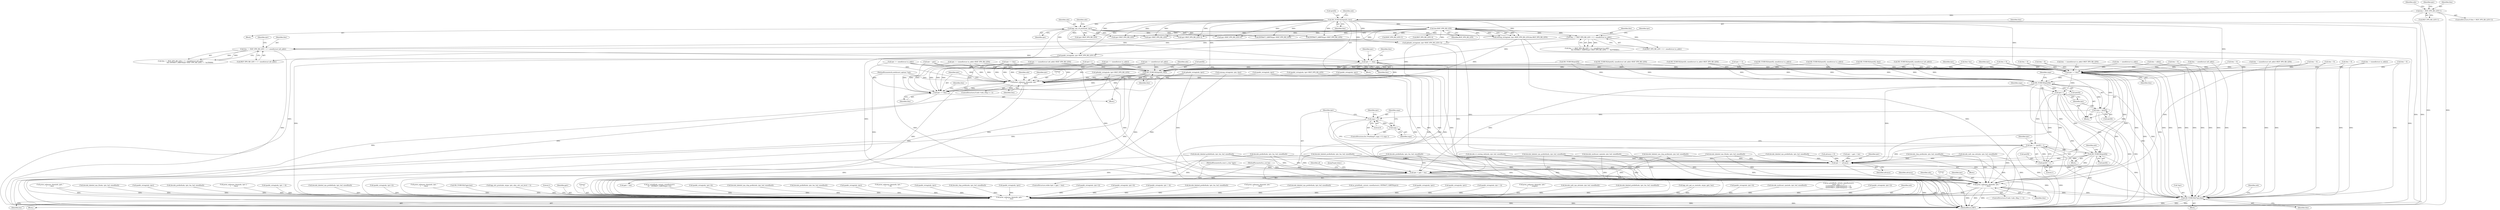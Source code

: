 digraph "0_tcpdump_af2cf04a9394c1a56227c2289ae8da262828294a@pointer" {
"1001084" [label="(Call,tptr += tlen)"];
"1001029" [label="(Call,tlen == BGP_VPN_RD_LEN + 4 + sizeof(struct in_addr))"];
"1001024" [label="(Call,tlen-BGP_VPN_RD_LEN)"];
"1001005" [label="(Call,ND_TCHECK2(tptr[0], tlen))"];
"1000990" [label="(Call,tlen < BGP_VPN_RD_LEN+1)"];
"1001058" [label="(Call,tlen == BGP_VPN_RD_LEN + 3 + sizeof(struct in6_addr))"];
"1001016" [label="(Call,bgp_vpn_rd_print(ndo, tptr))"];
"1001092" [label="(Call,ND_TCHECK2(tptr[0], tlen))"];
"1001111" [label="(Call,print_unknown_data(ndo, tptr, \"\n\t    \", tlen))"];
"1001116" [label="(Call,tptr += tlen)"];
"1002940" [label="(Call,print_unknown_data(ndo, pptr, \"\n\t    \", len))"];
"1001130" [label="(Call,tptr += tlen)"];
"1001133" [label="(Call,ND_TCHECK(tptr[0]))"];
"1001137" [label="(Call,snpa = tptr[0])"];
"1001154" [label="(Call,snpa > 0)"];
"1001157" [label="(Call,snpa--)"];
"1001142" [label="(Call,tptr++)"];
"1001160" [label="(Call,ND_TCHECK(tptr[0]))"];
"1001172" [label="(Call,tptr += tptr[0] + 1)"];
"1001174" [label="(Call,tptr[0] + 1)"];
"1001186" [label="(Call,tptr < pptr + len)"];
"1001634" [label="(Call,print_unknown_data(ndo, tptr, \"\n\t    \", tlen))"];
"1001616" [label="(Call,ND_TCHECK2(*tptr,tlen))"];
"1001653" [label="(Call,tptr += advance)"];
"1000990" [label="(Call,tlen < BGP_VPN_RD_LEN+1)"];
"1000705" [label="(Call,tptr++)"];
"1001187" [label="(Identifier,tptr)"];
"1001154" [label="(Call,snpa > 0)"];
"1001020" [label="(Identifier,ndo)"];
"1001157" [label="(Call,snpa--)"];
"1001837" [label="(Call,decode_prefix6(ndo, tptr, len, buf, sizeof(buf)))"];
"1000568" [label="(Call,ipaddr_string(ndo, tptr))"];
"1001015" [label="(Block,)"];
"1001017" [label="(Identifier,ndo)"];
"1001105" [label="(ControlStructure,if (ndo->ndo_vflag <= 1))"];
"1002397" [label="(Call,print_unknown_data(ndo, tptr, \"\n\t      \", 8))"];
"1000332" [label="(Call,ipaddr_string(ndo, tptr))"];
"1000851" [label="(Call,ND_TCHECK2(tptr[0], sizeof(struct in6_addr)))"];
"1001137" [label="(Call,snpa = tptr[0])"];
"1001981" [label="(Call,decode_clnp_prefix(ndo, tptr, buf, sizeof(buf)))"];
"1001092" [label="(Call,ND_TCHECK2(tptr[0], tlen))"];
"1002535" [label="(Call,ipaddr_string(ndo, tptr))"];
"1001005" [label="(Call,ND_TCHECK2(tptr[0], tlen))"];
"1001636" [label="(Identifier,tptr)"];
"1000921" [label="(Call,tptr += (sizeof(struct in6_addr)+BGP_VPN_RD_LEN))"];
"1001004" [label="(Block,)"];
"1001040" [label="(Identifier,tptr)"];
"1002238" [label="(Call,ipaddr_string(ndo, tptr+2))"];
"1002222" [label="(Call,ipaddr_string(ndo, tptr+4))"];
"1001640" [label="(Identifier,advance)"];
"1000690" [label="(Call,tptr +=3)"];
"1001634" [label="(Call,print_unknown_data(ndo, tptr, \"\n\t    \", tlen))"];
"1001096" [label="(Identifier,tlen)"];
"1002571" [label="(Call,print_unknown_data(ndo, tptr, \"\n\t      \", tlen))"];
"1001313" [label="(Call,decode_rt_routing_info(ndo, tptr, buf, sizeof(buf)))"];
"1000963" [label="(Call,tptr += (sizeof(struct in_addr)))"];
"1001616" [label="(Call,ND_TCHECK2(*tptr,tlen))"];
"1002654" [label="(Call,print_unknown_data(ndo, tptr,\"\n\t      \", length))"];
"1002045" [label="(Call,decode_mdt_vpn_nlri(ndo, tptr, buf, sizeof(buf)))"];
"1000794" [label="(Call,tlen = 0)"];
"1001877" [label="(Call,decode_labeled_prefix6(ndo, tptr, len, buf, sizeof(buf)))"];
"1001112" [label="(Identifier,ndo)"];
"1000129" [label="(MethodParameterIn,u_int len)"];
"1002501" [label="(Call,ipaddr_string(ndo, tptr+4))"];
"1001000" [label="(Call,tlen = 0)"];
"1000869" [label="(Call,tptr += sizeof(struct in6_addr))"];
"1001116" [label="(Call,tptr += tlen)"];
"1002077" [label="(Call,decode_multicast_vpn(ndo, tptr, buf, sizeof(buf)))"];
"1001050" [label="(Call,tptr+BGP_VPN_RD_LEN+4)"];
"1000768" [label="(Call,ipaddr_string(ndo, tptr))"];
"1000771" [label="(Call,tlen -= sizeof(struct in_addr))"];
"1001628" [label="(ControlStructure,if (ndo->ndo_vflag <= 1))"];
"1001172" [label="(Call,tptr += tptr[0] + 1)"];
"1001653" [label="(Call,tptr += advance)"];
"1001241" [label="(Call,decode_labeled_prefix4(ndo, tptr, len, buf, sizeof(buf)))"];
"1000259" [label="(Call,as_printf(ndo, astostr, sizeof(astostr),\n\t\t\t\tas_size == 2 ?\n\t\t\t\tEXTRACT_16BITS(&tptr[2 + i]) :\n\t\t\t\tEXTRACT_32BITS(&tptr[2 + i])))"];
"1000940" [label="(Call,tlen = 0)"];
"1000865" [label="(Call,tlen -= sizeof(struct in6_addr))"];
"1002303" [label="(Call,ipaddr_string(ndo, tptr+2))"];
"1002941" [label="(Identifier,ndo)"];
"1000888" [label="(Call,tlen = 0)"];
"1002921" [label="(Call,print_unknown_data(ndo, pptr, \"\n\t    \", len))"];
"1001198" [label="(Block,)"];
"1001949" [label="(Call,decode_labeled_vpn_l2(ndo, tptr, buf, sizeof(buf)))"];
"1000146" [label="(Call,tlen=len)"];
"1001655" [label="(Identifier,advance)"];
"1001622" [label="(Identifier,ndo)"];
"1002518" [label="(Call,ipaddr_string(ndo, tptr))"];
"1000915" [label="(Call,tlen -= (sizeof(struct in6_addr)+BGP_VPN_RD_LEN))"];
"1001191" [label="(Block,)"];
"1001059" [label="(Identifier,tlen)"];
"1001085" [label="(Identifier,tptr)"];
"1002940" [label="(Call,print_unknown_data(ndo, pptr, \"\n\t    \", len))"];
"1002950" [label="(MethodReturn,RET)"];
"1001026" [label="(Identifier,BGP_VPN_RD_LEN)"];
"1001725" [label="(Call,decode_prefix4(ndo, tptr, len, buf, sizeof(buf)))"];
"1001019" [label="(Call,isonsap_string(ndo, tptr+BGP_VPN_RD_LEN,tlen-BGP_VPN_RD_LEN))"];
"1000846" [label="(Call,tlen = 0)"];
"1000757" [label="(Call,ND_TCHECK2(tptr[0], sizeof(struct in_addr)))"];
"1000959" [label="(Call,tlen -= (sizeof(struct in_addr)))"];
"1000128" [label="(MethodParameterIn,const u_char *pptr)"];
"1000992" [label="(Call,BGP_VPN_RD_LEN+1)"];
"1001158" [label="(Identifier,snpa)"];
"1001016" [label="(Call,bgp_vpn_rd_print(ndo, tptr))"];
"1001081" [label="(Call,BGP_VPN_RD_LEN+3)"];
"1001155" [label="(Identifier,snpa)"];
"1001058" [label="(Call,tlen == BGP_VPN_RD_LEN + 3 + sizeof(struct in6_addr))"];
"1001638" [label="(Identifier,tlen)"];
"1001139" [label="(Call,tptr[0])"];
"1001018" [label="(Identifier,tptr)"];
"1001077" [label="(Call,ip6addr_string(ndo, tptr+BGP_VPN_RD_LEN+3))"];
"1002128" [label="(Call,print_unknown_data(ndo, tptr-3, \"\n\t    \", tlen))"];
"1000429" [label="(Call,ipaddr_string(ndo, tptr + 4))"];
"1001166" [label="(Identifier,ndo)"];
"1001281" [label="(Call,decode_labeled_vpn_prefix4(ndo, tptr, buf, sizeof(buf)))"];
"1001006" [label="(Call,tptr[0])"];
"1000982" [label="(Call,tptr += tlen)"];
"1001917" [label="(Call,decode_labeled_vpn_prefix6(ndo, tptr, buf, sizeof(buf)))"];
"1000143" [label="(Call,tptr = pptr)"];
"1001048" [label="(Call,ipaddr_string(ndo, tptr+BGP_VPN_RD_LEN+4))"];
"1001553" [label="(Call,decode_clnp_prefix(ndo, tptr, buf, sizeof(buf)))"];
"1001173" [label="(Identifier,tptr)"];
"1001174" [label="(Call,tptr[0] + 1)"];
"1001028" [label="(Call,tlen == BGP_VPN_RD_LEN + 4 + sizeof(struct in_addr)\n                                    && EXTRACT_32BITS(tptr+BGP_VPN_RD_LEN) ==  0x47000601)"];
"1001649" [label="(Call,advance < 0)"];
"1000998" [label="(Identifier,ndo)"];
"1001118" [label="(Identifier,tlen)"];
"1001201" [label="(Call,decode_prefix4(ndo, tptr, len, buf, sizeof(buf)))"];
"1001160" [label="(Call,ND_TCHECK(tptr[0]))"];
"1000945" [label="(Call,ND_TCHECK2(tptr[0], sizeof(struct in_addr)))"];
"1000910" [label="(Call,ip6addr_string(ndo, tptr+BGP_VPN_RD_LEN))"];
"1000978" [label="(Call,isonsap_string(ndo, tptr, tlen))"];
"1001153" [label="(ControlStructure,for (/*nothing*/; snpa > 0; snpa--))"];
"1001029" [label="(Call,tlen == BGP_VPN_RD_LEN + 4 + sizeof(struct in_addr))"];
"1001007" [label="(Identifier,tptr)"];
"1001087" [label="(Call,tlen = 0)"];
"1001138" [label="(Identifier,snpa)"];
"1001130" [label="(Call,tptr += tlen)"];
"1001188" [label="(Call,pptr + len)"];
"1001159" [label="(Block,)"];
"1002317" [label="(Call,ipaddr_string(ndo, tptr+2))"];
"1001024" [label="(Call,tlen-BGP_VPN_RD_LEN)"];
"1000739" [label="(Block,)"];
"1001161" [label="(Call,tptr[0])"];
"1000126" [label="(MethodParameterIn,netdissect_options *ndo)"];
"1000683" [label="(Call,print_unknown_data(ndo, tptr, \"\n\t    \", tlen))"];
"1001619" [label="(Identifier,tlen)"];
"1000693" [label="(Call,ND_TCHECK(tptr[0]))"];
"1001143" [label="(Identifier,tptr)"];
"1001012" [label="(Identifier,ndo)"];
"1001021" [label="(Call,tptr+BGP_VPN_RD_LEN)"];
"1000775" [label="(Call,tptr += sizeof(struct in_addr))"];
"1001079" [label="(Call,tptr+BGP_VPN_RD_LEN+3)"];
"1000862" [label="(Call,ip6addr_string(ndo, tptr))"];
"1001031" [label="(Call,BGP_VPN_RD_LEN + 4 + sizeof(struct in_addr))"];
"1002936" [label="(Call,ND_TCHECK2(*pptr,len))"];
"1000991" [label="(Identifier,tlen)"];
"1001635" [label="(Identifier,ndo)"];
"1000827" [label="(Call,tptr += (sizeof(struct in_addr)+BGP_VPN_RD_LEN))"];
"1001133" [label="(Call,ND_TCHECK(tptr[0]))"];
"1001178" [label="(Literal,1)"];
"1001052" [label="(Call,BGP_VPN_RD_LEN+4)"];
"1001038" [label="(Call,EXTRACT_32BITS(tptr+BGP_VPN_RD_LEN))"];
"1001521" [label="(Call,decode_labeled_vpn_l2(ndo, tptr, buf, sizeof(buf)))"];
"1000719" [label="(Call,tlen > 0)"];
"1001111" [label="(Call,print_unknown_data(ndo, tptr, \"\n\t    \", tlen))"];
"1002828" [label="(Call,bgp_attr_print(ndo, atype, tptr, alen, attr_set_level + 1))"];
"1000968" [label="(Call,ND_TCHECK2(tptr[0], tlen))"];
"1001134" [label="(Call,tptr[0])"];
"1000893" [label="(Call,ND_TCHECK2(tptr[0], sizeof(struct in6_addr)+BGP_VPN_RD_LEN))"];
"1002946" [label="(Literal,1)"];
"1001656" [label="(JumpTarget,done:)"];
"1001115" [label="(Identifier,tlen)"];
"1001142" [label="(Call,tptr++)"];
"1000201" [label="(Call,bgp_attr_get_as_size(ndo, atype, pptr, len))"];
"1001637" [label="(Literal,\"\n\t    \")"];
"1001113" [label="(Identifier,tptr)"];
"1001114" [label="(Literal,\"\n\t    \")"];
"1001068" [label="(Call,tptr+BGP_VPN_RD_LEN)"];
"1002942" [label="(Identifier,pptr)"];
"1002943" [label="(Literal,\"\n\t    \")"];
"1002256" [label="(Call,as_printf(ndo, astostr, sizeof(astostr),\n\t\t\t    EXTRACT_32BITS(tptr+2)))"];
"1001489" [label="(Call,decode_labeled_vpn_prefix6(ndo, tptr, buf, sizeof(buf)))"];
"1002480" [label="(Call,ipaddr_string(ndo, tptr+4))"];
"1001642" [label="(Call,tptr = pptr + len)"];
"1001057" [label="(Call,tlen == BGP_VPN_RD_LEN + 3 + sizeof(struct in6_addr)\n                                         && EXTRACT_24BITS(tptr+BGP_VPN_RD_LEN) ==  0x350000)"];
"1001156" [label="(Literal,0)"];
"1001039" [label="(Call,tptr+BGP_VPN_RD_LEN)"];
"1002013" [label="(Call,decode_labeled_vpn_clnp_prefix(ndo, tptr, buf, sizeof(buf)))"];
"1000985" [label="(Call,tlen = 0)"];
"1001025" [label="(Identifier,tlen)"];
"1001449" [label="(Call,decode_labeled_prefix6(ndo, tptr, len, buf, sizeof(buf)))"];
"1001185" [label="(ControlStructure,while (tptr < pptr + len))"];
"1001099" [label="(Identifier,ndo)"];
"1001131" [label="(Identifier,tptr)"];
"1002944" [label="(Identifier,len)"];
"1000464" [label="(Call,ipaddr_string(ndo, tptr + 4))"];
"1001195" [label="(Identifier,af)"];
"1001067" [label="(Call,EXTRACT_24BITS(tptr+BGP_VPN_RD_LEN))"];
"1001765" [label="(Call,decode_labeled_prefix4(ndo, tptr, len, buf, sizeof(buf)))"];
"1001377" [label="(Call,decode_mdt_vpn_nlri(ndo, tptr, buf, sizeof(buf)))"];
"1001135" [label="(Identifier,tptr)"];
"1001009" [label="(Identifier,tlen)"];
"1000752" [label="(Call,tlen = 0)"];
"1001805" [label="(Call,decode_labeled_vpn_prefix4(ndo, tptr, buf, sizeof(buf)))"];
"1001585" [label="(Call,decode_labeled_vpn_clnp_prefix(ndo, tptr, buf, sizeof(buf)))"];
"1001145" [label="(Identifier,snpa)"];
"1002935" [label="(Block,)"];
"1000151" [label="(Block,)"];
"1001030" [label="(Identifier,tlen)"];
"1000956" [label="(Call,ipaddr_string(ndo, tptr))"];
"1000816" [label="(Call,ipaddr_string(ndo, tptr+BGP_VPN_RD_LEN))"];
"1001120" [label="(Identifier,tlen)"];
"1001186" [label="(Call,tptr < pptr + len)"];
"1001088" [label="(Identifier,tlen)"];
"1002682" [label="(Call,as_printf(ndo, astostr, sizeof(astostr), EXTRACT_32BITS(tptr)))"];
"1001345" [label="(Call,decode_multicast_vpn(ndo, tptr, buf, sizeof(buf)))"];
"1001654" [label="(Identifier,tptr)"];
"1002555" [label="(Call,ipaddr_string(ndo, tptr))"];
"1000599" [label="(Call,ipaddr_string(ndo, tptr))"];
"1001162" [label="(Identifier,tptr)"];
"1001060" [label="(Call,BGP_VPN_RD_LEN + 3 + sizeof(struct in6_addr))"];
"1000799" [label="(Call,ND_TCHECK2(tptr[0], sizeof(struct in_addr)+BGP_VPN_RD_LEN))"];
"1001117" [label="(Identifier,tptr)"];
"1001093" [label="(Call,tptr[0])"];
"1001617" [label="(Call,*tptr)"];
"1001132" [label="(Identifier,tlen)"];
"1000989" [label="(ControlStructure,if (tlen < BGP_VPN_RD_LEN+1))"];
"1001175" [label="(Call,tptr[0])"];
"1001409" [label="(Call,decode_prefix6(ndo, tptr, len, buf, sizeof(buf)))"];
"1000821" [label="(Call,tlen -= (sizeof(struct in_addr)+BGP_VPN_RD_LEN))"];
"1000409" [label="(Call,ipaddr_string(ndo, tptr + 2))"];
"1001086" [label="(Identifier,tlen)"];
"1001084" [label="(Call,tptr += tlen)"];
"1001069" [label="(Identifier,tptr)"];
"1000702" [label="(Call,tlen = nhlen)"];
"1001084" -> "1001004"  [label="AST: "];
"1001084" -> "1001086"  [label="CFG: "];
"1001085" -> "1001084"  [label="AST: "];
"1001086" -> "1001084"  [label="AST: "];
"1001088" -> "1001084"  [label="CFG: "];
"1001084" -> "1002950"  [label="DDG: "];
"1001029" -> "1001084"  [label="DDG: "];
"1001058" -> "1001084"  [label="DDG: "];
"1001005" -> "1001084"  [label="DDG: "];
"1001016" -> "1001084"  [label="DDG: "];
"1001084" -> "1001092"  [label="DDG: "];
"1001084" -> "1001111"  [label="DDG: "];
"1001084" -> "1001116"  [label="DDG: "];
"1001084" -> "1001130"  [label="DDG: "];
"1001029" -> "1001028"  [label="AST: "];
"1001029" -> "1001031"  [label="CFG: "];
"1001030" -> "1001029"  [label="AST: "];
"1001031" -> "1001029"  [label="AST: "];
"1001040" -> "1001029"  [label="CFG: "];
"1001028" -> "1001029"  [label="CFG: "];
"1001029" -> "1002950"  [label="DDG: "];
"1001029" -> "1001028"  [label="DDG: "];
"1001029" -> "1001028"  [label="DDG: "];
"1001024" -> "1001029"  [label="DDG: "];
"1001024" -> "1001029"  [label="DDG: "];
"1001029" -> "1001058"  [label="DDG: "];
"1001024" -> "1001019"  [label="AST: "];
"1001024" -> "1001026"  [label="CFG: "];
"1001025" -> "1001024"  [label="AST: "];
"1001026" -> "1001024"  [label="AST: "];
"1001019" -> "1001024"  [label="CFG: "];
"1001024" -> "1001019"  [label="DDG: "];
"1001024" -> "1001019"  [label="DDG: "];
"1001005" -> "1001024"  [label="DDG: "];
"1001024" -> "1001031"  [label="DDG: "];
"1001024" -> "1001038"  [label="DDG: "];
"1001024" -> "1001039"  [label="DDG: "];
"1001024" -> "1001048"  [label="DDG: "];
"1001024" -> "1001050"  [label="DDG: "];
"1001024" -> "1001052"  [label="DDG: "];
"1001024" -> "1001058"  [label="DDG: "];
"1001024" -> "1001060"  [label="DDG: "];
"1001024" -> "1001067"  [label="DDG: "];
"1001024" -> "1001068"  [label="DDG: "];
"1001024" -> "1001077"  [label="DDG: "];
"1001024" -> "1001079"  [label="DDG: "];
"1001024" -> "1001081"  [label="DDG: "];
"1001005" -> "1001004"  [label="AST: "];
"1001005" -> "1001009"  [label="CFG: "];
"1001006" -> "1001005"  [label="AST: "];
"1001009" -> "1001005"  [label="AST: "];
"1001012" -> "1001005"  [label="CFG: "];
"1001005" -> "1002950"  [label="DDG: "];
"1001005" -> "1002950"  [label="DDG: "];
"1000990" -> "1001005"  [label="DDG: "];
"1001005" -> "1001016"  [label="DDG: "];
"1001005" -> "1001019"  [label="DDG: "];
"1001005" -> "1001021"  [label="DDG: "];
"1001005" -> "1001038"  [label="DDG: "];
"1001005" -> "1001039"  [label="DDG: "];
"1001005" -> "1001048"  [label="DDG: "];
"1001005" -> "1001050"  [label="DDG: "];
"1001005" -> "1001067"  [label="DDG: "];
"1001005" -> "1001068"  [label="DDG: "];
"1001005" -> "1001077"  [label="DDG: "];
"1001005" -> "1001079"  [label="DDG: "];
"1001005" -> "1001092"  [label="DDG: "];
"1001005" -> "1001130"  [label="DDG: "];
"1001005" -> "1001133"  [label="DDG: "];
"1000990" -> "1000989"  [label="AST: "];
"1000990" -> "1000992"  [label="CFG: "];
"1000991" -> "1000990"  [label="AST: "];
"1000992" -> "1000990"  [label="AST: "];
"1000998" -> "1000990"  [label="CFG: "];
"1001007" -> "1000990"  [label="CFG: "];
"1000990" -> "1002950"  [label="DDG: "];
"1000990" -> "1002950"  [label="DDG: "];
"1001058" -> "1001057"  [label="AST: "];
"1001058" -> "1001060"  [label="CFG: "];
"1001059" -> "1001058"  [label="AST: "];
"1001060" -> "1001058"  [label="AST: "];
"1001069" -> "1001058"  [label="CFG: "];
"1001057" -> "1001058"  [label="CFG: "];
"1001058" -> "1002950"  [label="DDG: "];
"1001058" -> "1001057"  [label="DDG: "];
"1001058" -> "1001057"  [label="DDG: "];
"1001016" -> "1001015"  [label="AST: "];
"1001016" -> "1001018"  [label="CFG: "];
"1001017" -> "1001016"  [label="AST: "];
"1001018" -> "1001016"  [label="AST: "];
"1001020" -> "1001016"  [label="CFG: "];
"1001016" -> "1002950"  [label="DDG: "];
"1001016" -> "1001019"  [label="DDG: "];
"1001016" -> "1001019"  [label="DDG: "];
"1001016" -> "1001021"  [label="DDG: "];
"1001016" -> "1001038"  [label="DDG: "];
"1001016" -> "1001039"  [label="DDG: "];
"1001016" -> "1001048"  [label="DDG: "];
"1001016" -> "1001050"  [label="DDG: "];
"1001016" -> "1001067"  [label="DDG: "];
"1001016" -> "1001068"  [label="DDG: "];
"1001016" -> "1001077"  [label="DDG: "];
"1001016" -> "1001079"  [label="DDG: "];
"1001092" -> "1000739"  [label="AST: "];
"1001092" -> "1001096"  [label="CFG: "];
"1001093" -> "1001092"  [label="AST: "];
"1001096" -> "1001092"  [label="AST: "];
"1001099" -> "1001092"  [label="CFG: "];
"1001092" -> "1002950"  [label="DDG: "];
"1001092" -> "1002950"  [label="DDG: "];
"1000757" -> "1001092"  [label="DDG: "];
"1000945" -> "1001092"  [label="DDG: "];
"1000799" -> "1001092"  [label="DDG: "];
"1000893" -> "1001092"  [label="DDG: "];
"1000982" -> "1001092"  [label="DDG: "];
"1000921" -> "1001092"  [label="DDG: "];
"1000963" -> "1001092"  [label="DDG: "];
"1000968" -> "1001092"  [label="DDG: "];
"1000775" -> "1001092"  [label="DDG: "];
"1000869" -> "1001092"  [label="DDG: "];
"1000851" -> "1001092"  [label="DDG: "];
"1000143" -> "1001092"  [label="DDG: "];
"1000705" -> "1001092"  [label="DDG: "];
"1000827" -> "1001092"  [label="DDG: "];
"1000693" -> "1001092"  [label="DDG: "];
"1000690" -> "1001092"  [label="DDG: "];
"1000719" -> "1001092"  [label="DDG: "];
"1000146" -> "1001092"  [label="DDG: "];
"1001092" -> "1001111"  [label="DDG: "];
"1001092" -> "1001111"  [label="DDG: "];
"1001092" -> "1001116"  [label="DDG: "];
"1001092" -> "1001116"  [label="DDG: "];
"1001111" -> "1001105"  [label="AST: "];
"1001111" -> "1001115"  [label="CFG: "];
"1001112" -> "1001111"  [label="AST: "];
"1001113" -> "1001111"  [label="AST: "];
"1001114" -> "1001111"  [label="AST: "];
"1001115" -> "1001111"  [label="AST: "];
"1001117" -> "1001111"  [label="CFG: "];
"1001111" -> "1002950"  [label="DDG: "];
"1001111" -> "1002950"  [label="DDG: "];
"1001048" -> "1001111"  [label="DDG: "];
"1000910" -> "1001111"  [label="DDG: "];
"1001019" -> "1001111"  [label="DDG: "];
"1000862" -> "1001111"  [label="DDG: "];
"1000816" -> "1001111"  [label="DDG: "];
"1000978" -> "1001111"  [label="DDG: "];
"1000768" -> "1001111"  [label="DDG: "];
"1001077" -> "1001111"  [label="DDG: "];
"1000956" -> "1001111"  [label="DDG: "];
"1000126" -> "1001111"  [label="DDG: "];
"1000963" -> "1001111"  [label="DDG: "];
"1000143" -> "1001111"  [label="DDG: "];
"1000982" -> "1001111"  [label="DDG: "];
"1000921" -> "1001111"  [label="DDG: "];
"1000775" -> "1001111"  [label="DDG: "];
"1000869" -> "1001111"  [label="DDG: "];
"1000705" -> "1001111"  [label="DDG: "];
"1000827" -> "1001111"  [label="DDG: "];
"1001111" -> "1001116"  [label="DDG: "];
"1001111" -> "1001116"  [label="DDG: "];
"1001111" -> "1002940"  [label="DDG: "];
"1001116" -> "1000739"  [label="AST: "];
"1001116" -> "1001118"  [label="CFG: "];
"1001117" -> "1001116"  [label="AST: "];
"1001118" -> "1001116"  [label="AST: "];
"1001120" -> "1001116"  [label="CFG: "];
"1001116" -> "1002950"  [label="DDG: "];
"1000963" -> "1001116"  [label="DDG: "];
"1000143" -> "1001116"  [label="DDG: "];
"1000982" -> "1001116"  [label="DDG: "];
"1000921" -> "1001116"  [label="DDG: "];
"1000775" -> "1001116"  [label="DDG: "];
"1000869" -> "1001116"  [label="DDG: "];
"1000705" -> "1001116"  [label="DDG: "];
"1000827" -> "1001116"  [label="DDG: "];
"1002940" -> "1002935"  [label="AST: "];
"1002940" -> "1002944"  [label="CFG: "];
"1002941" -> "1002940"  [label="AST: "];
"1002942" -> "1002940"  [label="AST: "];
"1002943" -> "1002940"  [label="AST: "];
"1002944" -> "1002940"  [label="AST: "];
"1002946" -> "1002940"  [label="CFG: "];
"1002940" -> "1002950"  [label="DDG: "];
"1002940" -> "1002950"  [label="DDG: "];
"1002940" -> "1002950"  [label="DDG: "];
"1002940" -> "1002950"  [label="DDG: "];
"1002828" -> "1002940"  [label="DDG: "];
"1001837" -> "1002940"  [label="DDG: "];
"1001019" -> "1002940"  [label="DDG: "];
"1002397" -> "1002940"  [label="DDG: "];
"1002501" -> "1002940"  [label="DDG: "];
"1001877" -> "1002940"  [label="DDG: "];
"1002518" -> "1002940"  [label="DDG: "];
"1000259" -> "1002940"  [label="DDG: "];
"1001048" -> "1002940"  [label="DDG: "];
"1001725" -> "1002940"  [label="DDG: "];
"1000683" -> "1002940"  [label="DDG: "];
"1000332" -> "1002940"  [label="DDG: "];
"1002222" -> "1002940"  [label="DDG: "];
"1001765" -> "1002940"  [label="DDG: "];
"1001949" -> "1002940"  [label="DDG: "];
"1001981" -> "1002940"  [label="DDG: "];
"1000568" -> "1002940"  [label="DDG: "];
"1002045" -> "1002940"  [label="DDG: "];
"1000464" -> "1002940"  [label="DDG: "];
"1000910" -> "1002940"  [label="DDG: "];
"1001917" -> "1002940"  [label="DDG: "];
"1002256" -> "1002940"  [label="DDG: "];
"1001409" -> "1002940"  [label="DDG: "];
"1002317" -> "1002940"  [label="DDG: "];
"1001521" -> "1002940"  [label="DDG: "];
"1002682" -> "1002940"  [label="DDG: "];
"1000816" -> "1002940"  [label="DDG: "];
"1000978" -> "1002940"  [label="DDG: "];
"1000768" -> "1002940"  [label="DDG: "];
"1001077" -> "1002940"  [label="DDG: "];
"1001201" -> "1002940"  [label="DDG: "];
"1002077" -> "1002940"  [label="DDG: "];
"1000956" -> "1002940"  [label="DDG: "];
"1000599" -> "1002940"  [label="DDG: "];
"1002555" -> "1002940"  [label="DDG: "];
"1001553" -> "1002940"  [label="DDG: "];
"1002571" -> "1002940"  [label="DDG: "];
"1002238" -> "1002940"  [label="DDG: "];
"1002128" -> "1002940"  [label="DDG: "];
"1001345" -> "1002940"  [label="DDG: "];
"1001634" -> "1002940"  [label="DDG: "];
"1000409" -> "1002940"  [label="DDG: "];
"1002654" -> "1002940"  [label="DDG: "];
"1002013" -> "1002940"  [label="DDG: "];
"1001241" -> "1002940"  [label="DDG: "];
"1001281" -> "1002940"  [label="DDG: "];
"1000862" -> "1002940"  [label="DDG: "];
"1002535" -> "1002940"  [label="DDG: "];
"1001805" -> "1002940"  [label="DDG: "];
"1001449" -> "1002940"  [label="DDG: "];
"1002480" -> "1002940"  [label="DDG: "];
"1002921" -> "1002940"  [label="DDG: "];
"1002921" -> "1002940"  [label="DDG: "];
"1001585" -> "1002940"  [label="DDG: "];
"1001313" -> "1002940"  [label="DDG: "];
"1000429" -> "1002940"  [label="DDG: "];
"1001489" -> "1002940"  [label="DDG: "];
"1001377" -> "1002940"  [label="DDG: "];
"1000201" -> "1002940"  [label="DDG: "];
"1000201" -> "1002940"  [label="DDG: "];
"1002303" -> "1002940"  [label="DDG: "];
"1000126" -> "1002940"  [label="DDG: "];
"1000128" -> "1002940"  [label="DDG: "];
"1002936" -> "1002940"  [label="DDG: "];
"1000129" -> "1002940"  [label="DDG: "];
"1001130" -> "1000151"  [label="AST: "];
"1001130" -> "1001132"  [label="CFG: "];
"1001131" -> "1001130"  [label="AST: "];
"1001132" -> "1001130"  [label="AST: "];
"1001135" -> "1001130"  [label="CFG: "];
"1001130" -> "1002950"  [label="DDG: "];
"1000865" -> "1001130"  [label="DDG: "];
"1001087" -> "1001130"  [label="DDG: "];
"1001000" -> "1001130"  [label="DDG: "];
"1000719" -> "1001130"  [label="DDG: "];
"1000821" -> "1001130"  [label="DDG: "];
"1000959" -> "1001130"  [label="DDG: "];
"1000771" -> "1001130"  [label="DDG: "];
"1000915" -> "1001130"  [label="DDG: "];
"1000940" -> "1001130"  [label="DDG: "];
"1000752" -> "1001130"  [label="DDG: "];
"1000794" -> "1001130"  [label="DDG: "];
"1000985" -> "1001130"  [label="DDG: "];
"1000702" -> "1001130"  [label="DDG: "];
"1000888" -> "1001130"  [label="DDG: "];
"1000846" -> "1001130"  [label="DDG: "];
"1000757" -> "1001130"  [label="DDG: "];
"1000945" -> "1001130"  [label="DDG: "];
"1000799" -> "1001130"  [label="DDG: "];
"1000893" -> "1001130"  [label="DDG: "];
"1000982" -> "1001130"  [label="DDG: "];
"1000921" -> "1001130"  [label="DDG: "];
"1000963" -> "1001130"  [label="DDG: "];
"1000968" -> "1001130"  [label="DDG: "];
"1000775" -> "1001130"  [label="DDG: "];
"1000869" -> "1001130"  [label="DDG: "];
"1000851" -> "1001130"  [label="DDG: "];
"1000705" -> "1001130"  [label="DDG: "];
"1000827" -> "1001130"  [label="DDG: "];
"1000693" -> "1001130"  [label="DDG: "];
"1000690" -> "1001130"  [label="DDG: "];
"1001130" -> "1001133"  [label="DDG: "];
"1001130" -> "1001137"  [label="DDG: "];
"1001130" -> "1001142"  [label="DDG: "];
"1001130" -> "1001160"  [label="DDG: "];
"1001130" -> "1001186"  [label="DDG: "];
"1001130" -> "1001616"  [label="DDG: "];
"1001130" -> "1001634"  [label="DDG: "];
"1001130" -> "1001653"  [label="DDG: "];
"1001133" -> "1000151"  [label="AST: "];
"1001133" -> "1001134"  [label="CFG: "];
"1001134" -> "1001133"  [label="AST: "];
"1001138" -> "1001133"  [label="CFG: "];
"1001133" -> "1002950"  [label="DDG: "];
"1000757" -> "1001133"  [label="DDG: "];
"1000968" -> "1001133"  [label="DDG: "];
"1000851" -> "1001133"  [label="DDG: "];
"1000945" -> "1001133"  [label="DDG: "];
"1000799" -> "1001133"  [label="DDG: "];
"1000893" -> "1001133"  [label="DDG: "];
"1000693" -> "1001133"  [label="DDG: "];
"1000690" -> "1001133"  [label="DDG: "];
"1001133" -> "1001137"  [label="DDG: "];
"1001133" -> "1001142"  [label="DDG: "];
"1001133" -> "1001160"  [label="DDG: "];
"1001133" -> "1001186"  [label="DDG: "];
"1001133" -> "1001616"  [label="DDG: "];
"1001133" -> "1001634"  [label="DDG: "];
"1001133" -> "1001653"  [label="DDG: "];
"1001137" -> "1000151"  [label="AST: "];
"1001137" -> "1001139"  [label="CFG: "];
"1001138" -> "1001137"  [label="AST: "];
"1001139" -> "1001137"  [label="AST: "];
"1001143" -> "1001137"  [label="CFG: "];
"1001137" -> "1002950"  [label="DDG: "];
"1001137" -> "1002950"  [label="DDG: "];
"1001137" -> "1001154"  [label="DDG: "];
"1001154" -> "1001153"  [label="AST: "];
"1001154" -> "1001156"  [label="CFG: "];
"1001155" -> "1001154"  [label="AST: "];
"1001156" -> "1001154"  [label="AST: "];
"1001162" -> "1001154"  [label="CFG: "];
"1001187" -> "1001154"  [label="CFG: "];
"1001154" -> "1002950"  [label="DDG: "];
"1001154" -> "1002950"  [label="DDG: "];
"1001157" -> "1001154"  [label="DDG: "];
"1001154" -> "1001157"  [label="DDG: "];
"1001157" -> "1001153"  [label="AST: "];
"1001157" -> "1001158"  [label="CFG: "];
"1001158" -> "1001157"  [label="AST: "];
"1001155" -> "1001157"  [label="CFG: "];
"1001142" -> "1000151"  [label="AST: "];
"1001142" -> "1001143"  [label="CFG: "];
"1001143" -> "1001142"  [label="AST: "];
"1001145" -> "1001142"  [label="CFG: "];
"1001142" -> "1001160"  [label="DDG: "];
"1001142" -> "1001172"  [label="DDG: "];
"1001142" -> "1001174"  [label="DDG: "];
"1001142" -> "1001186"  [label="DDG: "];
"1001142" -> "1001616"  [label="DDG: "];
"1001142" -> "1001634"  [label="DDG: "];
"1001142" -> "1001653"  [label="DDG: "];
"1001160" -> "1001159"  [label="AST: "];
"1001160" -> "1001161"  [label="CFG: "];
"1001161" -> "1001160"  [label="AST: "];
"1001166" -> "1001160"  [label="CFG: "];
"1001160" -> "1002950"  [label="DDG: "];
"1001172" -> "1001160"  [label="DDG: "];
"1001160" -> "1001172"  [label="DDG: "];
"1001160" -> "1001174"  [label="DDG: "];
"1001160" -> "1001186"  [label="DDG: "];
"1001160" -> "1001616"  [label="DDG: "];
"1001160" -> "1001634"  [label="DDG: "];
"1001160" -> "1001653"  [label="DDG: "];
"1001172" -> "1001159"  [label="AST: "];
"1001172" -> "1001174"  [label="CFG: "];
"1001173" -> "1001172"  [label="AST: "];
"1001174" -> "1001172"  [label="AST: "];
"1001158" -> "1001172"  [label="CFG: "];
"1001172" -> "1002950"  [label="DDG: "];
"1001172" -> "1001174"  [label="DDG: "];
"1001172" -> "1001186"  [label="DDG: "];
"1001172" -> "1001616"  [label="DDG: "];
"1001172" -> "1001634"  [label="DDG: "];
"1001172" -> "1001653"  [label="DDG: "];
"1001174" -> "1001178"  [label="CFG: "];
"1001175" -> "1001174"  [label="AST: "];
"1001178" -> "1001174"  [label="AST: "];
"1001174" -> "1002950"  [label="DDG: "];
"1001186" -> "1001185"  [label="AST: "];
"1001186" -> "1001188"  [label="CFG: "];
"1001187" -> "1001186"  [label="AST: "];
"1001188" -> "1001186"  [label="AST: "];
"1001195" -> "1001186"  [label="CFG: "];
"1001656" -> "1001186"  [label="CFG: "];
"1001186" -> "1002950"  [label="DDG: "];
"1001186" -> "1002950"  [label="DDG: "];
"1001186" -> "1002950"  [label="DDG: "];
"1001653" -> "1001186"  [label="DDG: "];
"1000128" -> "1001186"  [label="DDG: "];
"1001449" -> "1001186"  [label="DDG: "];
"1001201" -> "1001186"  [label="DDG: "];
"1001241" -> "1001186"  [label="DDG: "];
"1001409" -> "1001186"  [label="DDG: "];
"1000129" -> "1001186"  [label="DDG: "];
"1001186" -> "1001634"  [label="DDG: "];
"1001634" -> "1001628"  [label="AST: "];
"1001634" -> "1001638"  [label="CFG: "];
"1001635" -> "1001634"  [label="AST: "];
"1001636" -> "1001634"  [label="AST: "];
"1001637" -> "1001634"  [label="AST: "];
"1001638" -> "1001634"  [label="AST: "];
"1001640" -> "1001634"  [label="CFG: "];
"1001634" -> "1002950"  [label="DDG: "];
"1001634" -> "1002950"  [label="DDG: "];
"1001634" -> "1002950"  [label="DDG: "];
"1001634" -> "1001616"  [label="DDG: "];
"1001048" -> "1001634"  [label="DDG: "];
"1001521" -> "1001634"  [label="DDG: "];
"1001553" -> "1001634"  [label="DDG: "];
"1001019" -> "1001634"  [label="DDG: "];
"1001449" -> "1001634"  [label="DDG: "];
"1001409" -> "1001634"  [label="DDG: "];
"1000910" -> "1001634"  [label="DDG: "];
"1000816" -> "1001634"  [label="DDG: "];
"1000978" -> "1001634"  [label="DDG: "];
"1000768" -> "1001634"  [label="DDG: "];
"1001077" -> "1001634"  [label="DDG: "];
"1001201" -> "1001634"  [label="DDG: "];
"1000956" -> "1001634"  [label="DDG: "];
"1001345" -> "1001634"  [label="DDG: "];
"1001241" -> "1001634"  [label="DDG: "];
"1001281" -> "1001634"  [label="DDG: "];
"1000862" -> "1001634"  [label="DDG: "];
"1001585" -> "1001634"  [label="DDG: "];
"1001313" -> "1001634"  [label="DDG: "];
"1001489" -> "1001634"  [label="DDG: "];
"1001377" -> "1001634"  [label="DDG: "];
"1000126" -> "1001634"  [label="DDG: "];
"1000143" -> "1001634"  [label="DDG: "];
"1001616" -> "1001634"  [label="DDG: "];
"1001616" -> "1001198"  [label="AST: "];
"1001616" -> "1001619"  [label="CFG: "];
"1001617" -> "1001616"  [label="AST: "];
"1001619" -> "1001616"  [label="AST: "];
"1001622" -> "1001616"  [label="CFG: "];
"1001616" -> "1002950"  [label="DDG: "];
"1001616" -> "1002950"  [label="DDG: "];
"1001616" -> "1002950"  [label="DDG: "];
"1000146" -> "1001616"  [label="DDG: "];
"1000865" -> "1001616"  [label="DDG: "];
"1001087" -> "1001616"  [label="DDG: "];
"1001000" -> "1001616"  [label="DDG: "];
"1000719" -> "1001616"  [label="DDG: "];
"1000821" -> "1001616"  [label="DDG: "];
"1000959" -> "1001616"  [label="DDG: "];
"1000771" -> "1001616"  [label="DDG: "];
"1000915" -> "1001616"  [label="DDG: "];
"1000940" -> "1001616"  [label="DDG: "];
"1000752" -> "1001616"  [label="DDG: "];
"1000794" -> "1001616"  [label="DDG: "];
"1000985" -> "1001616"  [label="DDG: "];
"1000702" -> "1001616"  [label="DDG: "];
"1000888" -> "1001616"  [label="DDG: "];
"1000846" -> "1001616"  [label="DDG: "];
"1001653" -> "1001191"  [label="AST: "];
"1001653" -> "1001655"  [label="CFG: "];
"1001654" -> "1001653"  [label="AST: "];
"1001655" -> "1001653"  [label="AST: "];
"1001187" -> "1001653"  [label="CFG: "];
"1001653" -> "1002950"  [label="DDG: "];
"1001649" -> "1001653"  [label="DDG: "];
"1001642" -> "1001653"  [label="DDG: "];
"1001281" -> "1001653"  [label="DDG: "];
"1001449" -> "1001653"  [label="DDG: "];
"1001585" -> "1001653"  [label="DDG: "];
"1001409" -> "1001653"  [label="DDG: "];
"1001241" -> "1001653"  [label="DDG: "];
"1001553" -> "1001653"  [label="DDG: "];
"1001201" -> "1001653"  [label="DDG: "];
"1001377" -> "1001653"  [label="DDG: "];
"1001489" -> "1001653"  [label="DDG: "];
"1001521" -> "1001653"  [label="DDG: "];
"1001345" -> "1001653"  [label="DDG: "];
"1001313" -> "1001653"  [label="DDG: "];
}
